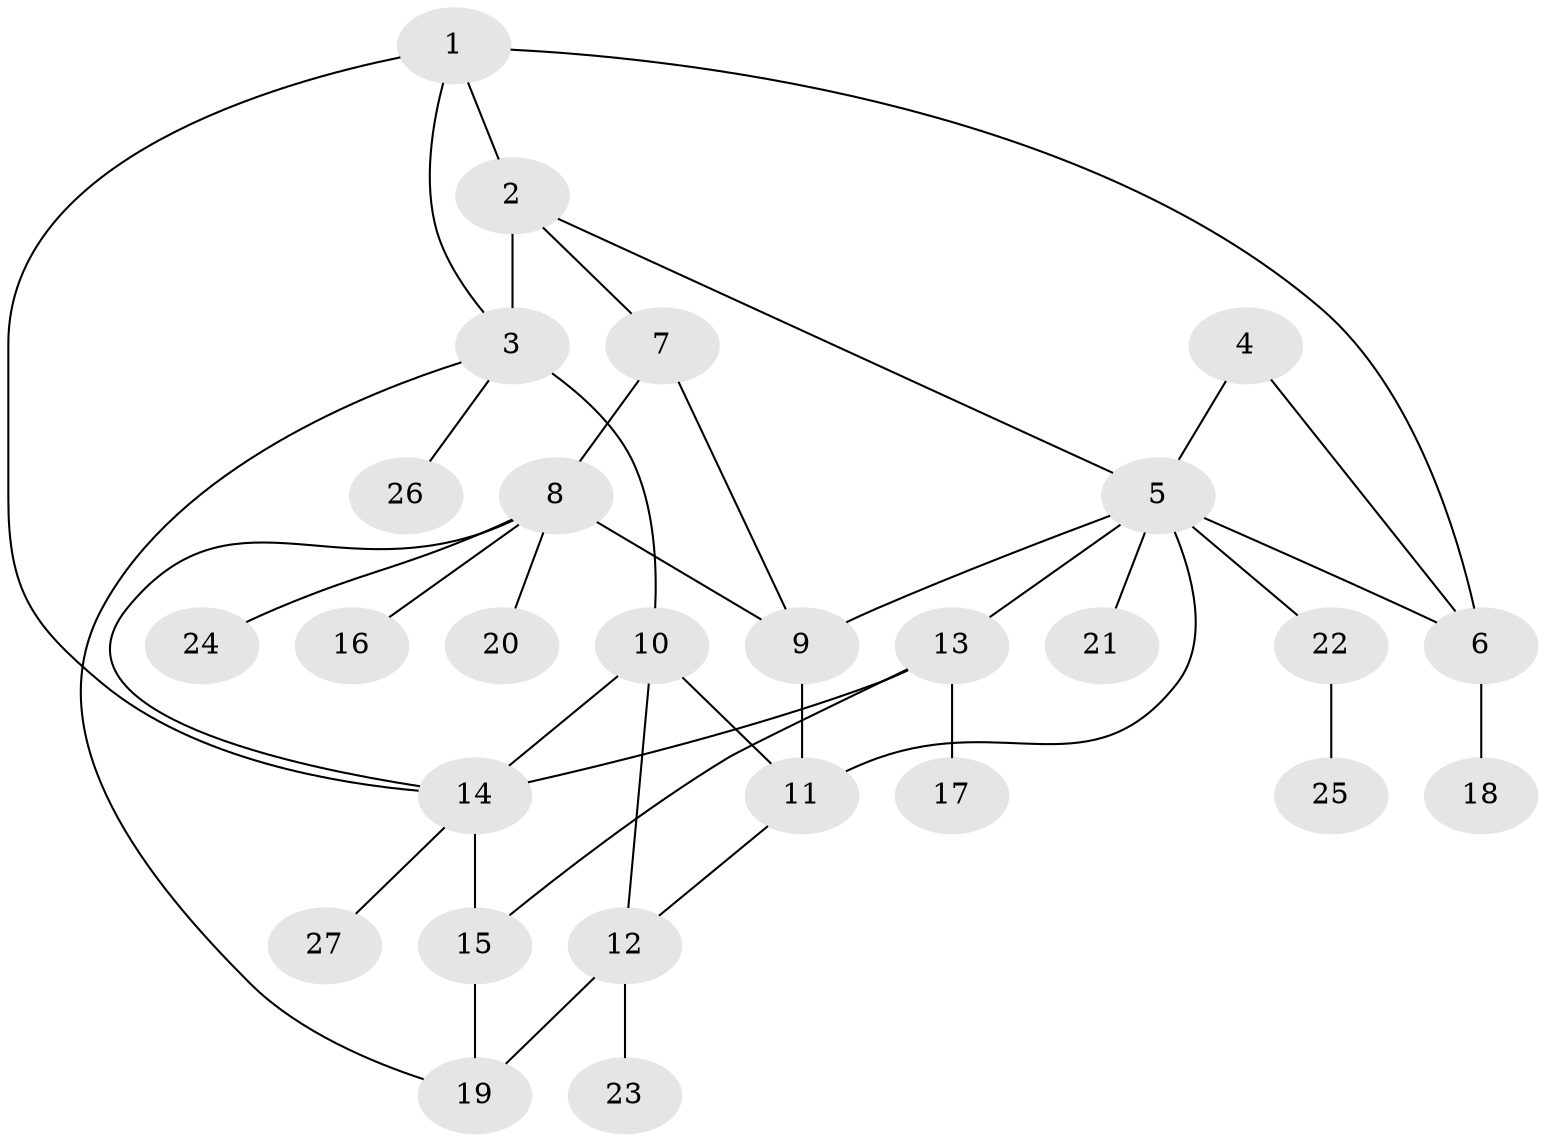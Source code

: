 // original degree distribution, {6: 0.046153846153846156, 3: 0.06153846153846154, 9: 0.015384615384615385, 11: 0.015384615384615385, 4: 0.03076923076923077, 10: 0.015384615384615385, 5: 0.015384615384615385, 7: 0.03076923076923077, 8: 0.015384615384615385, 2: 0.2153846153846154, 1: 0.5384615384615384}
// Generated by graph-tools (version 1.1) at 2025/52/03/04/25 22:52:08]
// undirected, 27 vertices, 40 edges
graph export_dot {
  node [color=gray90,style=filled];
  1;
  2;
  3;
  4;
  5;
  6;
  7;
  8;
  9;
  10;
  11;
  12;
  13;
  14;
  15;
  16;
  17;
  18;
  19;
  20;
  21;
  22;
  23;
  24;
  25;
  26;
  27;
  1 -- 2 [weight=1.0];
  1 -- 3 [weight=1.0];
  1 -- 6 [weight=1.0];
  1 -- 14 [weight=1.0];
  2 -- 3 [weight=4.0];
  2 -- 5 [weight=1.0];
  2 -- 7 [weight=1.0];
  3 -- 10 [weight=1.0];
  3 -- 19 [weight=1.0];
  3 -- 26 [weight=1.0];
  4 -- 5 [weight=1.0];
  4 -- 6 [weight=1.0];
  5 -- 6 [weight=1.0];
  5 -- 9 [weight=2.0];
  5 -- 11 [weight=1.0];
  5 -- 13 [weight=1.0];
  5 -- 21 [weight=1.0];
  5 -- 22 [weight=2.0];
  6 -- 18 [weight=1.0];
  7 -- 8 [weight=1.0];
  7 -- 9 [weight=1.0];
  8 -- 9 [weight=4.0];
  8 -- 14 [weight=1.0];
  8 -- 16 [weight=1.0];
  8 -- 20 [weight=1.0];
  8 -- 24 [weight=1.0];
  9 -- 11 [weight=1.0];
  10 -- 11 [weight=1.0];
  10 -- 12 [weight=1.0];
  10 -- 14 [weight=1.0];
  11 -- 12 [weight=1.0];
  12 -- 19 [weight=1.0];
  12 -- 23 [weight=3.0];
  13 -- 14 [weight=1.0];
  13 -- 15 [weight=1.0];
  13 -- 17 [weight=1.0];
  14 -- 15 [weight=2.0];
  14 -- 27 [weight=1.0];
  15 -- 19 [weight=1.0];
  22 -- 25 [weight=1.0];
}
